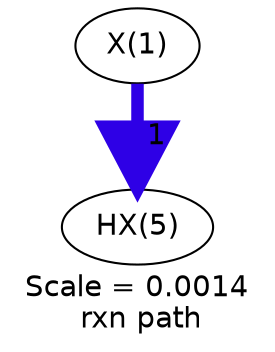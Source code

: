 digraph reaction_paths {
center=1;
s47 -> s48[fontname="Helvetica", style="setlinewidth(6)", arrowsize=3, color="0.7, 1.5, 0.9"
, label=" 1"];
s47 [ fontname="Helvetica", label="X(1)"];
s48 [ fontname="Helvetica", label="HX(5)"];
 label = "Scale = 0.0014\l rxn path";
 fontname = "Helvetica";
}
